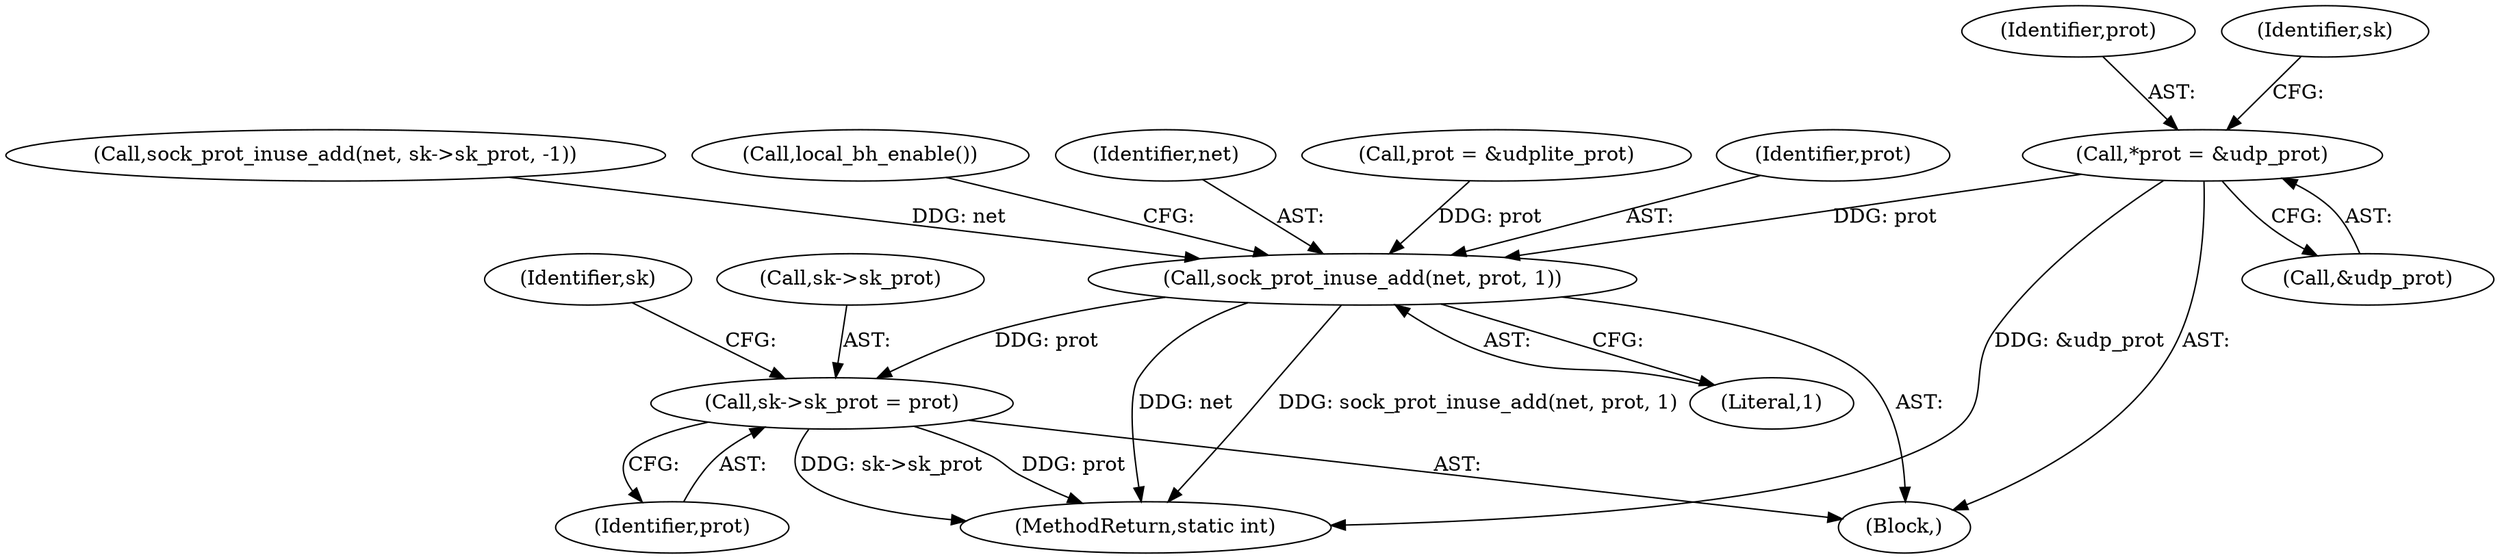 digraph "0_linux_45f6fad84cc305103b28d73482b344d7f5b76f39_11@pointer" {
"1000344" [label="(Call,*prot = &udp_prot)"];
"1000366" [label="(Call,sock_prot_inuse_add(net, prot, 1))"];
"1000371" [label="(Call,sk->sk_prot = prot)"];
"1000342" [label="(Block,)"];
"1000372" [label="(Call,sk->sk_prot)"];
"1000371" [label="(Call,sk->sk_prot = prot)"];
"1000375" [label="(Identifier,prot)"];
"1000345" [label="(Identifier,prot)"];
"1000370" [label="(Call,local_bh_enable())"];
"1000351" [label="(Identifier,sk)"];
"1000367" [label="(Identifier,net)"];
"1000369" [label="(Literal,1)"];
"1000366" [label="(Call,sock_prot_inuse_add(net, prot, 1))"];
"1000354" [label="(Call,prot = &udplite_prot)"];
"1000379" [label="(Identifier,sk)"];
"1000368" [label="(Identifier,prot)"];
"1002065" [label="(MethodReturn,static int)"];
"1000344" [label="(Call,*prot = &udp_prot)"];
"1000359" [label="(Call,sock_prot_inuse_add(net, sk->sk_prot, -1))"];
"1000346" [label="(Call,&udp_prot)"];
"1000344" -> "1000342"  [label="AST: "];
"1000344" -> "1000346"  [label="CFG: "];
"1000345" -> "1000344"  [label="AST: "];
"1000346" -> "1000344"  [label="AST: "];
"1000351" -> "1000344"  [label="CFG: "];
"1000344" -> "1002065"  [label="DDG: &udp_prot"];
"1000344" -> "1000366"  [label="DDG: prot"];
"1000366" -> "1000342"  [label="AST: "];
"1000366" -> "1000369"  [label="CFG: "];
"1000367" -> "1000366"  [label="AST: "];
"1000368" -> "1000366"  [label="AST: "];
"1000369" -> "1000366"  [label="AST: "];
"1000370" -> "1000366"  [label="CFG: "];
"1000366" -> "1002065"  [label="DDG: net"];
"1000366" -> "1002065"  [label="DDG: sock_prot_inuse_add(net, prot, 1)"];
"1000359" -> "1000366"  [label="DDG: net"];
"1000354" -> "1000366"  [label="DDG: prot"];
"1000366" -> "1000371"  [label="DDG: prot"];
"1000371" -> "1000342"  [label="AST: "];
"1000371" -> "1000375"  [label="CFG: "];
"1000372" -> "1000371"  [label="AST: "];
"1000375" -> "1000371"  [label="AST: "];
"1000379" -> "1000371"  [label="CFG: "];
"1000371" -> "1002065"  [label="DDG: prot"];
"1000371" -> "1002065"  [label="DDG: sk->sk_prot"];
}
